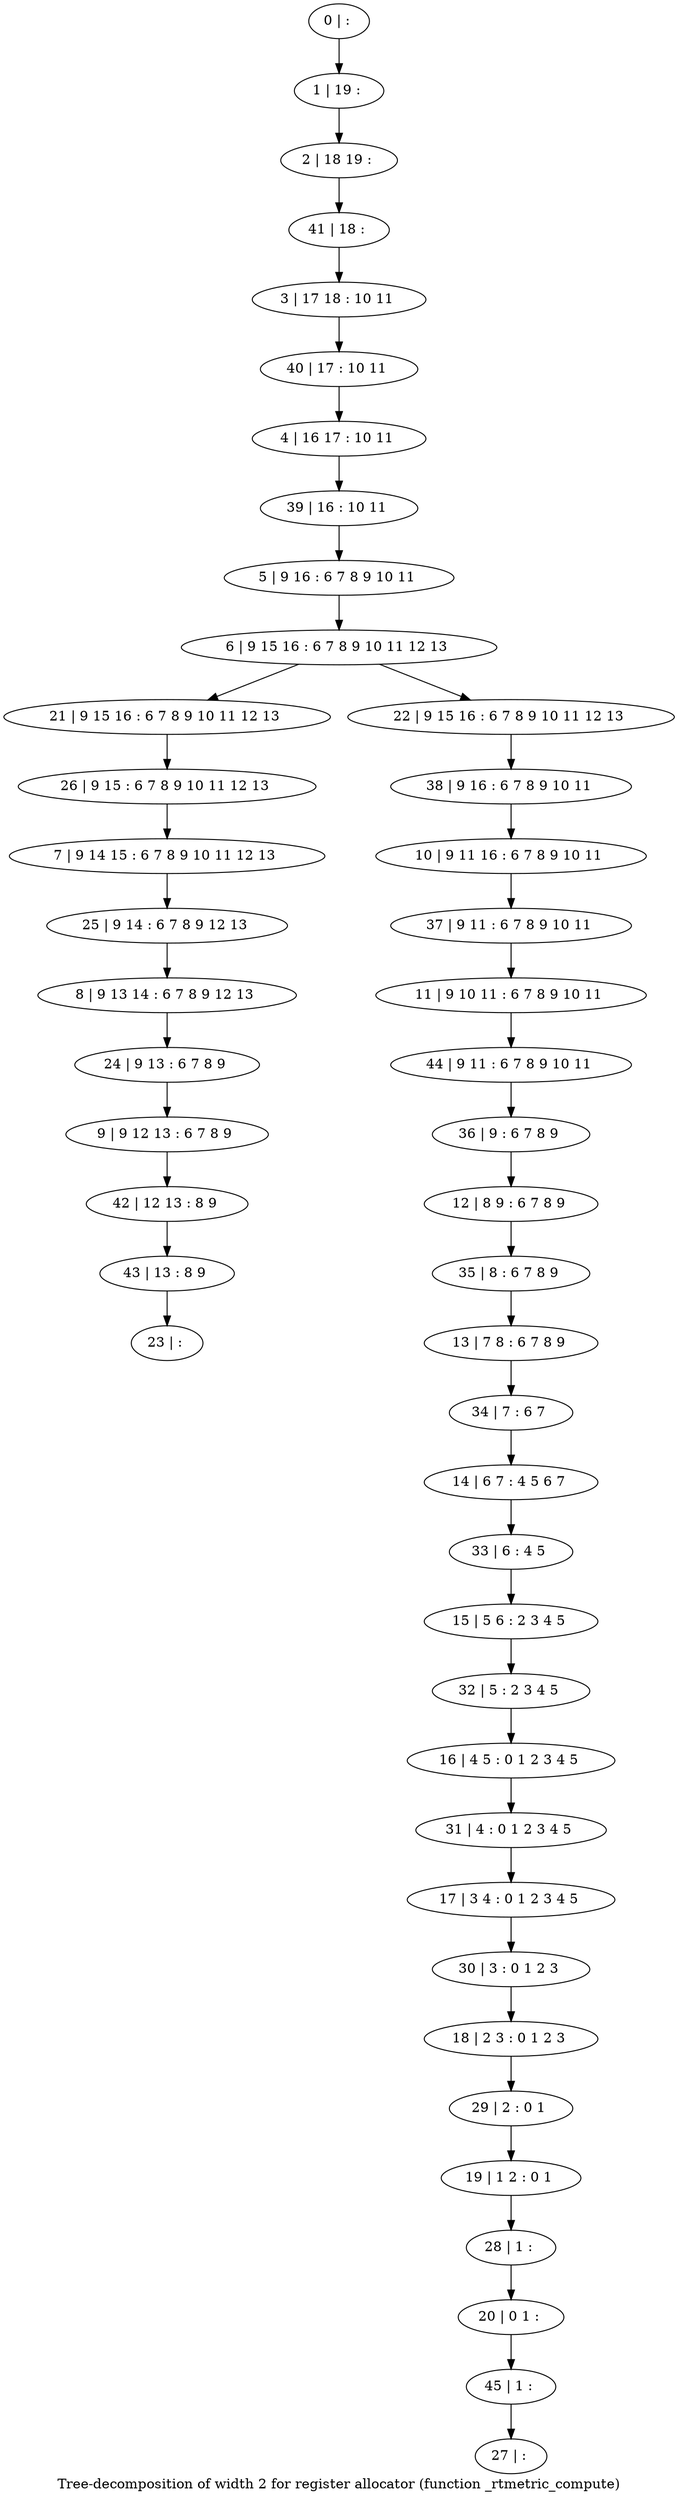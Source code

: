 digraph G {
graph [label="Tree-decomposition of width 2 for register allocator (function _rtmetric_compute)"]
0[label="0 | : "];
1[label="1 | 19 : "];
2[label="2 | 18 19 : "];
3[label="3 | 17 18 : 10 11 "];
4[label="4 | 16 17 : 10 11 "];
5[label="5 | 9 16 : 6 7 8 9 10 11 "];
6[label="6 | 9 15 16 : 6 7 8 9 10 11 12 13 "];
7[label="7 | 9 14 15 : 6 7 8 9 10 11 12 13 "];
8[label="8 | 9 13 14 : 6 7 8 9 12 13 "];
9[label="9 | 9 12 13 : 6 7 8 9 "];
10[label="10 | 9 11 16 : 6 7 8 9 10 11 "];
11[label="11 | 9 10 11 : 6 7 8 9 10 11 "];
12[label="12 | 8 9 : 6 7 8 9 "];
13[label="13 | 7 8 : 6 7 8 9 "];
14[label="14 | 6 7 : 4 5 6 7 "];
15[label="15 | 5 6 : 2 3 4 5 "];
16[label="16 | 4 5 : 0 1 2 3 4 5 "];
17[label="17 | 3 4 : 0 1 2 3 4 5 "];
18[label="18 | 2 3 : 0 1 2 3 "];
19[label="19 | 1 2 : 0 1 "];
20[label="20 | 0 1 : "];
21[label="21 | 9 15 16 : 6 7 8 9 10 11 12 13 "];
22[label="22 | 9 15 16 : 6 7 8 9 10 11 12 13 "];
23[label="23 | : "];
24[label="24 | 9 13 : 6 7 8 9 "];
25[label="25 | 9 14 : 6 7 8 9 12 13 "];
26[label="26 | 9 15 : 6 7 8 9 10 11 12 13 "];
27[label="27 | : "];
28[label="28 | 1 : "];
29[label="29 | 2 : 0 1 "];
30[label="30 | 3 : 0 1 2 3 "];
31[label="31 | 4 : 0 1 2 3 4 5 "];
32[label="32 | 5 : 2 3 4 5 "];
33[label="33 | 6 : 4 5 "];
34[label="34 | 7 : 6 7 "];
35[label="35 | 8 : 6 7 8 9 "];
36[label="36 | 9 : 6 7 8 9 "];
37[label="37 | 9 11 : 6 7 8 9 10 11 "];
38[label="38 | 9 16 : 6 7 8 9 10 11 "];
39[label="39 | 16 : 10 11 "];
40[label="40 | 17 : 10 11 "];
41[label="41 | 18 : "];
42[label="42 | 12 13 : 8 9 "];
43[label="43 | 13 : 8 9 "];
44[label="44 | 9 11 : 6 7 8 9 10 11 "];
45[label="45 | 1 : "];
0->1 ;
1->2 ;
5->6 ;
6->21 ;
6->22 ;
24->9 ;
8->24 ;
25->8 ;
7->25 ;
26->7 ;
21->26 ;
28->20 ;
19->28 ;
29->19 ;
18->29 ;
30->18 ;
17->30 ;
31->17 ;
16->31 ;
32->16 ;
15->32 ;
33->15 ;
14->33 ;
34->14 ;
13->34 ;
35->13 ;
12->35 ;
36->12 ;
37->11 ;
10->37 ;
38->10 ;
22->38 ;
39->5 ;
4->39 ;
40->4 ;
3->40 ;
41->3 ;
2->41 ;
9->42 ;
43->23 ;
42->43 ;
44->36 ;
11->44 ;
45->27 ;
20->45 ;
}
